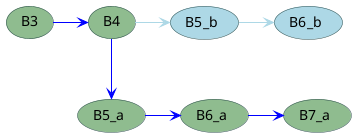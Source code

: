 @startuml

(B5_b) as B5f #LightBlue
(B6_b) as B6f #LightBlue

skinparam usecase {
	BackgroundColor DarkSeaGreen
	BorderColor DarkSlateGray
	ArrowColor Blue
}

(B3) -> (B4)
(B4) --> (B5_a)
(B5_a) -> (B6_a)
(B6_a) -> (B7_a)
(B4) -[#LightBlue]> (B5f)
(B5f) -[#LightBlue]> (B6f)

@enduml